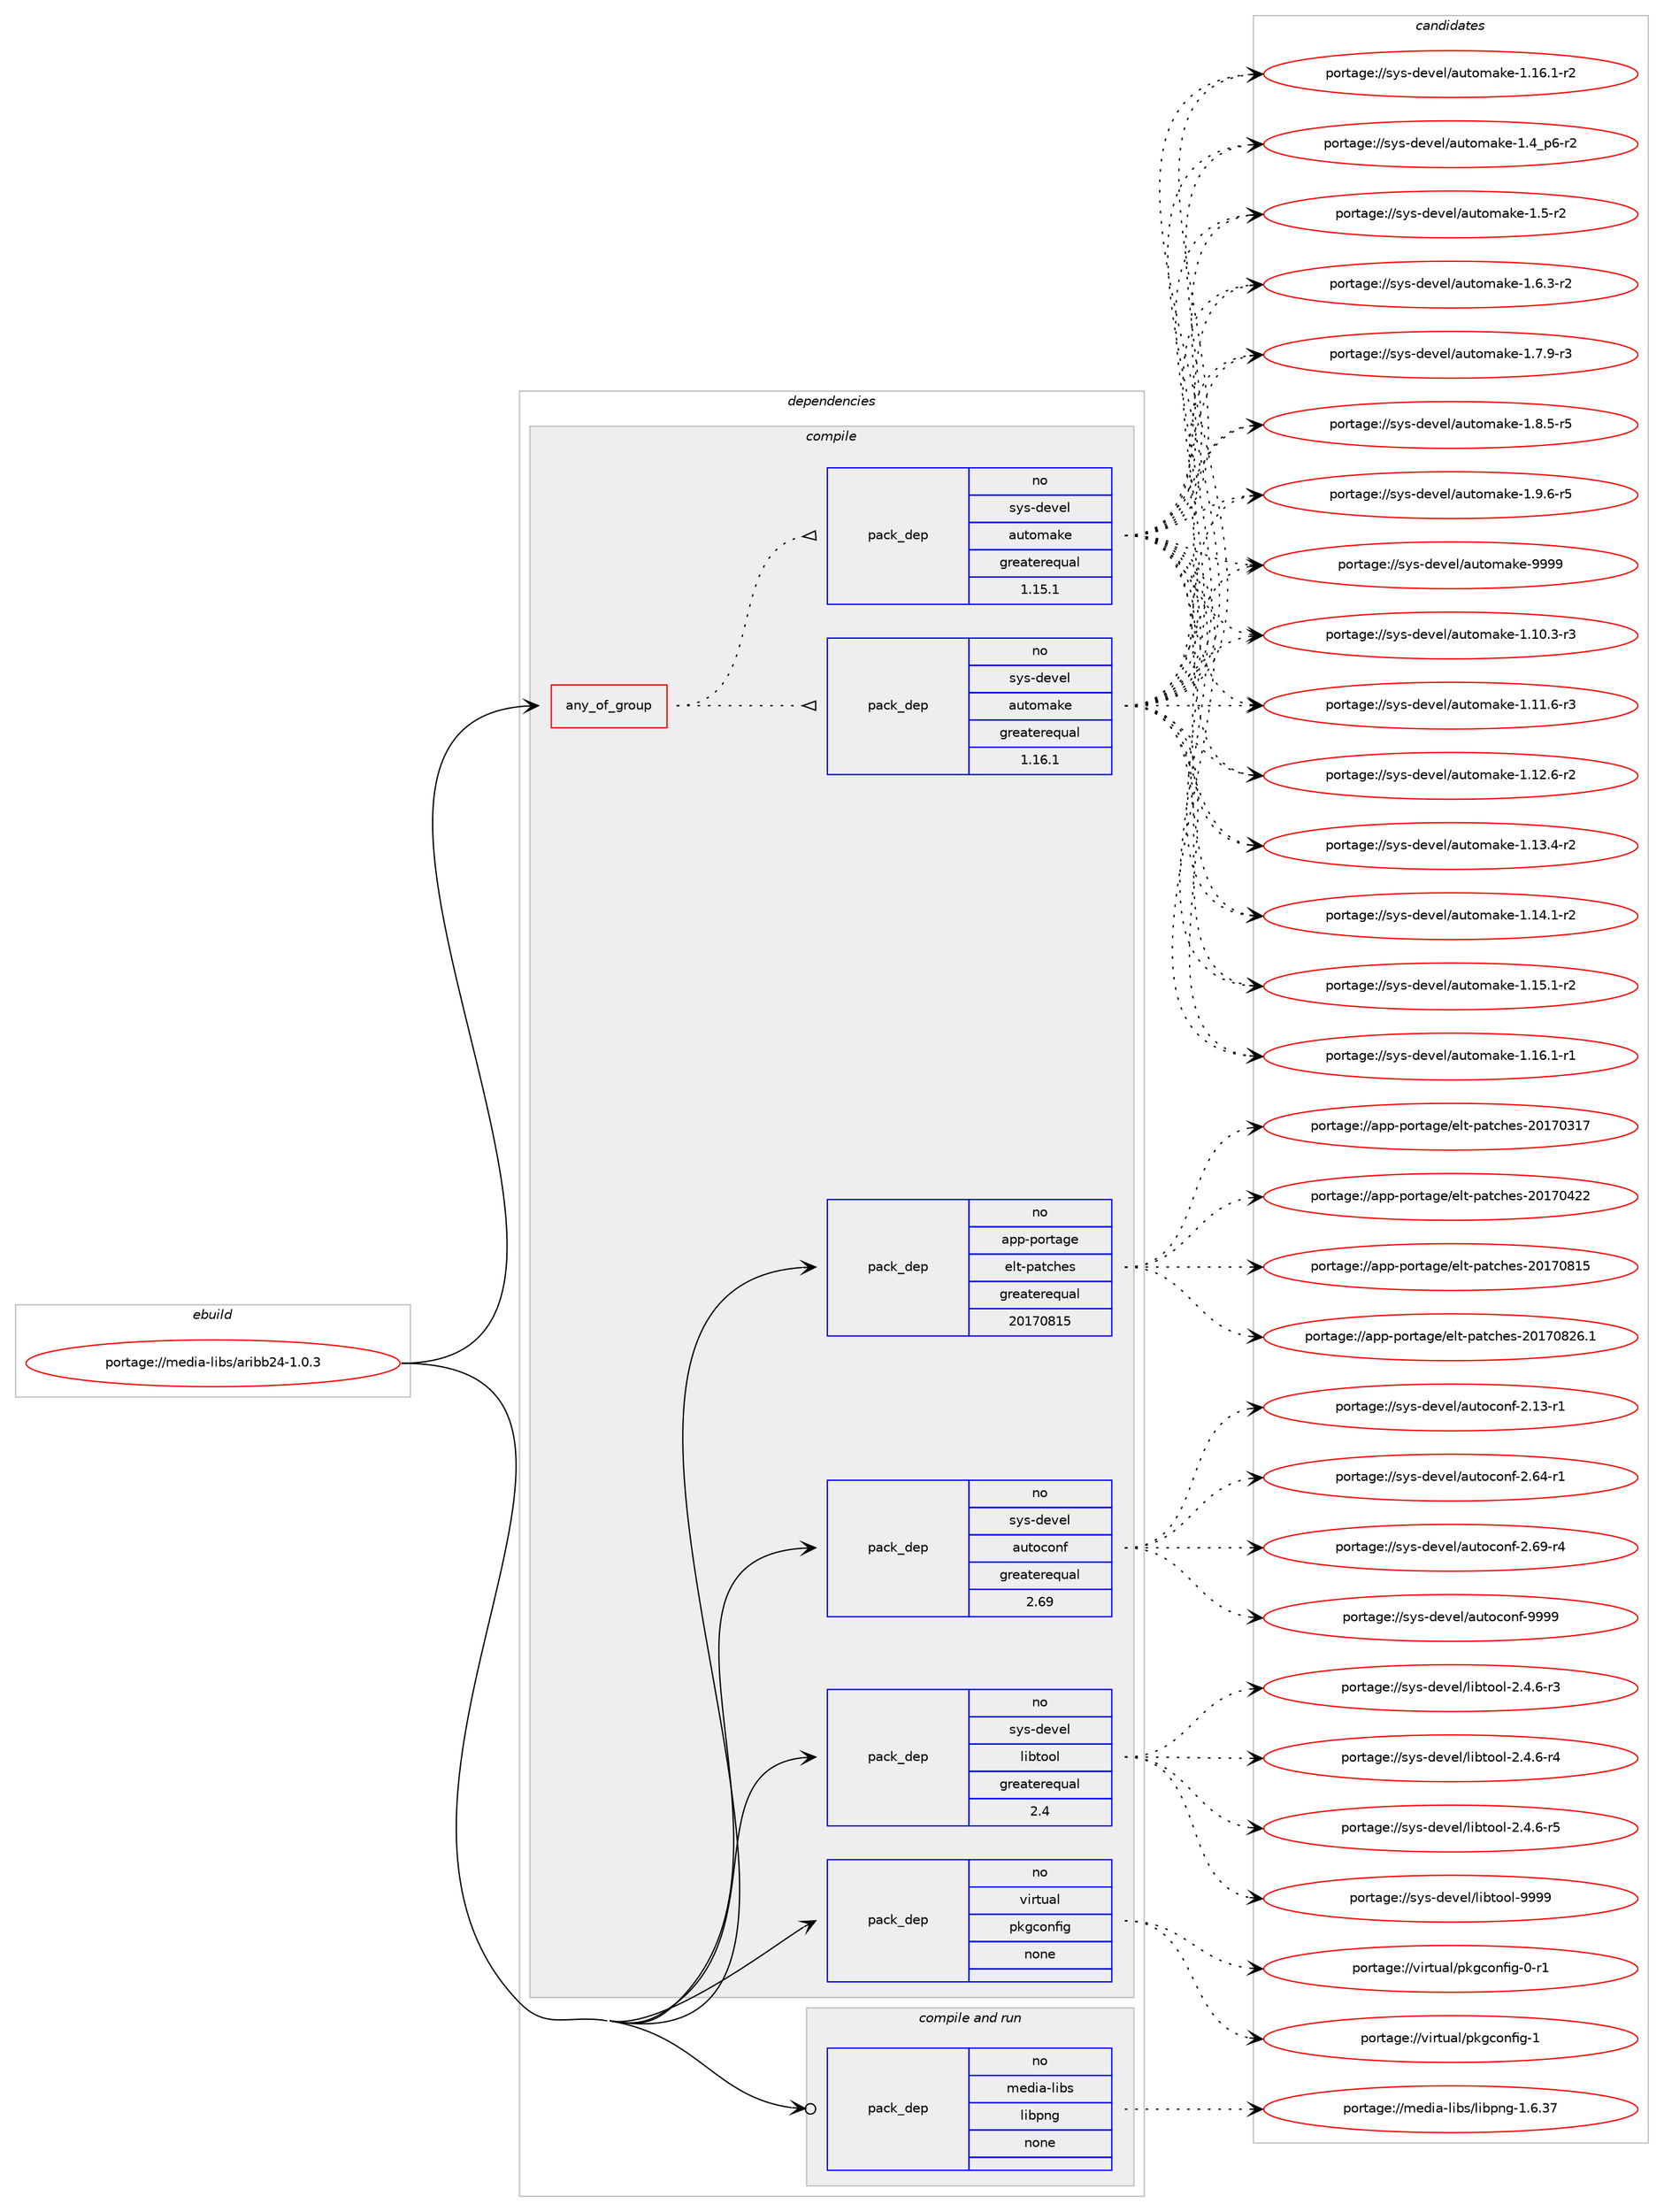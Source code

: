 digraph prolog {

# *************
# Graph options
# *************

newrank=true;
concentrate=true;
compound=true;
graph [rankdir=LR,fontname=Helvetica,fontsize=10,ranksep=1.5];#, ranksep=2.5, nodesep=0.2];
edge  [arrowhead=vee];
node  [fontname=Helvetica,fontsize=10];

# **********
# The ebuild
# **********

subgraph cluster_leftcol {
color=gray;
rank=same;
label=<<i>ebuild</i>>;
id [label="portage://media-libs/aribb24-1.0.3", color=red, width=4, href="../media-libs/aribb24-1.0.3.svg"];
}

# ****************
# The dependencies
# ****************

subgraph cluster_midcol {
color=gray;
label=<<i>dependencies</i>>;
subgraph cluster_compile {
fillcolor="#eeeeee";
style=filled;
label=<<i>compile</i>>;
subgraph any4999 {
dependency317335 [label=<<TABLE BORDER="0" CELLBORDER="1" CELLSPACING="0" CELLPADDING="4"><TR><TD CELLPADDING="10">any_of_group</TD></TR></TABLE>>, shape=none, color=red];subgraph pack233064 {
dependency317336 [label=<<TABLE BORDER="0" CELLBORDER="1" CELLSPACING="0" CELLPADDING="4" WIDTH="220"><TR><TD ROWSPAN="6" CELLPADDING="30">pack_dep</TD></TR><TR><TD WIDTH="110">no</TD></TR><TR><TD>sys-devel</TD></TR><TR><TD>automake</TD></TR><TR><TD>greaterequal</TD></TR><TR><TD>1.16.1</TD></TR></TABLE>>, shape=none, color=blue];
}
dependency317335:e -> dependency317336:w [weight=20,style="dotted",arrowhead="oinv"];
subgraph pack233065 {
dependency317337 [label=<<TABLE BORDER="0" CELLBORDER="1" CELLSPACING="0" CELLPADDING="4" WIDTH="220"><TR><TD ROWSPAN="6" CELLPADDING="30">pack_dep</TD></TR><TR><TD WIDTH="110">no</TD></TR><TR><TD>sys-devel</TD></TR><TR><TD>automake</TD></TR><TR><TD>greaterequal</TD></TR><TR><TD>1.15.1</TD></TR></TABLE>>, shape=none, color=blue];
}
dependency317335:e -> dependency317337:w [weight=20,style="dotted",arrowhead="oinv"];
}
id:e -> dependency317335:w [weight=20,style="solid",arrowhead="vee"];
subgraph pack233066 {
dependency317338 [label=<<TABLE BORDER="0" CELLBORDER="1" CELLSPACING="0" CELLPADDING="4" WIDTH="220"><TR><TD ROWSPAN="6" CELLPADDING="30">pack_dep</TD></TR><TR><TD WIDTH="110">no</TD></TR><TR><TD>app-portage</TD></TR><TR><TD>elt-patches</TD></TR><TR><TD>greaterequal</TD></TR><TR><TD>20170815</TD></TR></TABLE>>, shape=none, color=blue];
}
id:e -> dependency317338:w [weight=20,style="solid",arrowhead="vee"];
subgraph pack233067 {
dependency317339 [label=<<TABLE BORDER="0" CELLBORDER="1" CELLSPACING="0" CELLPADDING="4" WIDTH="220"><TR><TD ROWSPAN="6" CELLPADDING="30">pack_dep</TD></TR><TR><TD WIDTH="110">no</TD></TR><TR><TD>sys-devel</TD></TR><TR><TD>autoconf</TD></TR><TR><TD>greaterequal</TD></TR><TR><TD>2.69</TD></TR></TABLE>>, shape=none, color=blue];
}
id:e -> dependency317339:w [weight=20,style="solid",arrowhead="vee"];
subgraph pack233068 {
dependency317340 [label=<<TABLE BORDER="0" CELLBORDER="1" CELLSPACING="0" CELLPADDING="4" WIDTH="220"><TR><TD ROWSPAN="6" CELLPADDING="30">pack_dep</TD></TR><TR><TD WIDTH="110">no</TD></TR><TR><TD>sys-devel</TD></TR><TR><TD>libtool</TD></TR><TR><TD>greaterequal</TD></TR><TR><TD>2.4</TD></TR></TABLE>>, shape=none, color=blue];
}
id:e -> dependency317340:w [weight=20,style="solid",arrowhead="vee"];
subgraph pack233069 {
dependency317341 [label=<<TABLE BORDER="0" CELLBORDER="1" CELLSPACING="0" CELLPADDING="4" WIDTH="220"><TR><TD ROWSPAN="6" CELLPADDING="30">pack_dep</TD></TR><TR><TD WIDTH="110">no</TD></TR><TR><TD>virtual</TD></TR><TR><TD>pkgconfig</TD></TR><TR><TD>none</TD></TR><TR><TD></TD></TR></TABLE>>, shape=none, color=blue];
}
id:e -> dependency317341:w [weight=20,style="solid",arrowhead="vee"];
}
subgraph cluster_compileandrun {
fillcolor="#eeeeee";
style=filled;
label=<<i>compile and run</i>>;
subgraph pack233070 {
dependency317342 [label=<<TABLE BORDER="0" CELLBORDER="1" CELLSPACING="0" CELLPADDING="4" WIDTH="220"><TR><TD ROWSPAN="6" CELLPADDING="30">pack_dep</TD></TR><TR><TD WIDTH="110">no</TD></TR><TR><TD>media-libs</TD></TR><TR><TD>libpng</TD></TR><TR><TD>none</TD></TR><TR><TD></TD></TR></TABLE>>, shape=none, color=blue];
}
id:e -> dependency317342:w [weight=20,style="solid",arrowhead="odotvee"];
}
subgraph cluster_run {
fillcolor="#eeeeee";
style=filled;
label=<<i>run</i>>;
}
}

# **************
# The candidates
# **************

subgraph cluster_choices {
rank=same;
color=gray;
label=<<i>candidates</i>>;

subgraph choice233064 {
color=black;
nodesep=1;
choiceportage11512111545100101118101108479711711611110997107101454946494846514511451 [label="portage://sys-devel/automake-1.10.3-r3", color=red, width=4,href="../sys-devel/automake-1.10.3-r3.svg"];
choiceportage11512111545100101118101108479711711611110997107101454946494946544511451 [label="portage://sys-devel/automake-1.11.6-r3", color=red, width=4,href="../sys-devel/automake-1.11.6-r3.svg"];
choiceportage11512111545100101118101108479711711611110997107101454946495046544511450 [label="portage://sys-devel/automake-1.12.6-r2", color=red, width=4,href="../sys-devel/automake-1.12.6-r2.svg"];
choiceportage11512111545100101118101108479711711611110997107101454946495146524511450 [label="portage://sys-devel/automake-1.13.4-r2", color=red, width=4,href="../sys-devel/automake-1.13.4-r2.svg"];
choiceportage11512111545100101118101108479711711611110997107101454946495246494511450 [label="portage://sys-devel/automake-1.14.1-r2", color=red, width=4,href="../sys-devel/automake-1.14.1-r2.svg"];
choiceportage11512111545100101118101108479711711611110997107101454946495346494511450 [label="portage://sys-devel/automake-1.15.1-r2", color=red, width=4,href="../sys-devel/automake-1.15.1-r2.svg"];
choiceportage11512111545100101118101108479711711611110997107101454946495446494511449 [label="portage://sys-devel/automake-1.16.1-r1", color=red, width=4,href="../sys-devel/automake-1.16.1-r1.svg"];
choiceportage11512111545100101118101108479711711611110997107101454946495446494511450 [label="portage://sys-devel/automake-1.16.1-r2", color=red, width=4,href="../sys-devel/automake-1.16.1-r2.svg"];
choiceportage115121115451001011181011084797117116111109971071014549465295112544511450 [label="portage://sys-devel/automake-1.4_p6-r2", color=red, width=4,href="../sys-devel/automake-1.4_p6-r2.svg"];
choiceportage11512111545100101118101108479711711611110997107101454946534511450 [label="portage://sys-devel/automake-1.5-r2", color=red, width=4,href="../sys-devel/automake-1.5-r2.svg"];
choiceportage115121115451001011181011084797117116111109971071014549465446514511450 [label="portage://sys-devel/automake-1.6.3-r2", color=red, width=4,href="../sys-devel/automake-1.6.3-r2.svg"];
choiceportage115121115451001011181011084797117116111109971071014549465546574511451 [label="portage://sys-devel/automake-1.7.9-r3", color=red, width=4,href="../sys-devel/automake-1.7.9-r3.svg"];
choiceportage115121115451001011181011084797117116111109971071014549465646534511453 [label="portage://sys-devel/automake-1.8.5-r5", color=red, width=4,href="../sys-devel/automake-1.8.5-r5.svg"];
choiceportage115121115451001011181011084797117116111109971071014549465746544511453 [label="portage://sys-devel/automake-1.9.6-r5", color=red, width=4,href="../sys-devel/automake-1.9.6-r5.svg"];
choiceportage115121115451001011181011084797117116111109971071014557575757 [label="portage://sys-devel/automake-9999", color=red, width=4,href="../sys-devel/automake-9999.svg"];
dependency317336:e -> choiceportage11512111545100101118101108479711711611110997107101454946494846514511451:w [style=dotted,weight="100"];
dependency317336:e -> choiceportage11512111545100101118101108479711711611110997107101454946494946544511451:w [style=dotted,weight="100"];
dependency317336:e -> choiceportage11512111545100101118101108479711711611110997107101454946495046544511450:w [style=dotted,weight="100"];
dependency317336:e -> choiceportage11512111545100101118101108479711711611110997107101454946495146524511450:w [style=dotted,weight="100"];
dependency317336:e -> choiceportage11512111545100101118101108479711711611110997107101454946495246494511450:w [style=dotted,weight="100"];
dependency317336:e -> choiceportage11512111545100101118101108479711711611110997107101454946495346494511450:w [style=dotted,weight="100"];
dependency317336:e -> choiceportage11512111545100101118101108479711711611110997107101454946495446494511449:w [style=dotted,weight="100"];
dependency317336:e -> choiceportage11512111545100101118101108479711711611110997107101454946495446494511450:w [style=dotted,weight="100"];
dependency317336:e -> choiceportage115121115451001011181011084797117116111109971071014549465295112544511450:w [style=dotted,weight="100"];
dependency317336:e -> choiceportage11512111545100101118101108479711711611110997107101454946534511450:w [style=dotted,weight="100"];
dependency317336:e -> choiceportage115121115451001011181011084797117116111109971071014549465446514511450:w [style=dotted,weight="100"];
dependency317336:e -> choiceportage115121115451001011181011084797117116111109971071014549465546574511451:w [style=dotted,weight="100"];
dependency317336:e -> choiceportage115121115451001011181011084797117116111109971071014549465646534511453:w [style=dotted,weight="100"];
dependency317336:e -> choiceportage115121115451001011181011084797117116111109971071014549465746544511453:w [style=dotted,weight="100"];
dependency317336:e -> choiceportage115121115451001011181011084797117116111109971071014557575757:w [style=dotted,weight="100"];
}
subgraph choice233065 {
color=black;
nodesep=1;
choiceportage11512111545100101118101108479711711611110997107101454946494846514511451 [label="portage://sys-devel/automake-1.10.3-r3", color=red, width=4,href="../sys-devel/automake-1.10.3-r3.svg"];
choiceportage11512111545100101118101108479711711611110997107101454946494946544511451 [label="portage://sys-devel/automake-1.11.6-r3", color=red, width=4,href="../sys-devel/automake-1.11.6-r3.svg"];
choiceportage11512111545100101118101108479711711611110997107101454946495046544511450 [label="portage://sys-devel/automake-1.12.6-r2", color=red, width=4,href="../sys-devel/automake-1.12.6-r2.svg"];
choiceportage11512111545100101118101108479711711611110997107101454946495146524511450 [label="portage://sys-devel/automake-1.13.4-r2", color=red, width=4,href="../sys-devel/automake-1.13.4-r2.svg"];
choiceportage11512111545100101118101108479711711611110997107101454946495246494511450 [label="portage://sys-devel/automake-1.14.1-r2", color=red, width=4,href="../sys-devel/automake-1.14.1-r2.svg"];
choiceportage11512111545100101118101108479711711611110997107101454946495346494511450 [label="portage://sys-devel/automake-1.15.1-r2", color=red, width=4,href="../sys-devel/automake-1.15.1-r2.svg"];
choiceportage11512111545100101118101108479711711611110997107101454946495446494511449 [label="portage://sys-devel/automake-1.16.1-r1", color=red, width=4,href="../sys-devel/automake-1.16.1-r1.svg"];
choiceportage11512111545100101118101108479711711611110997107101454946495446494511450 [label="portage://sys-devel/automake-1.16.1-r2", color=red, width=4,href="../sys-devel/automake-1.16.1-r2.svg"];
choiceportage115121115451001011181011084797117116111109971071014549465295112544511450 [label="portage://sys-devel/automake-1.4_p6-r2", color=red, width=4,href="../sys-devel/automake-1.4_p6-r2.svg"];
choiceportage11512111545100101118101108479711711611110997107101454946534511450 [label="portage://sys-devel/automake-1.5-r2", color=red, width=4,href="../sys-devel/automake-1.5-r2.svg"];
choiceportage115121115451001011181011084797117116111109971071014549465446514511450 [label="portage://sys-devel/automake-1.6.3-r2", color=red, width=4,href="../sys-devel/automake-1.6.3-r2.svg"];
choiceportage115121115451001011181011084797117116111109971071014549465546574511451 [label="portage://sys-devel/automake-1.7.9-r3", color=red, width=4,href="../sys-devel/automake-1.7.9-r3.svg"];
choiceportage115121115451001011181011084797117116111109971071014549465646534511453 [label="portage://sys-devel/automake-1.8.5-r5", color=red, width=4,href="../sys-devel/automake-1.8.5-r5.svg"];
choiceportage115121115451001011181011084797117116111109971071014549465746544511453 [label="portage://sys-devel/automake-1.9.6-r5", color=red, width=4,href="../sys-devel/automake-1.9.6-r5.svg"];
choiceportage115121115451001011181011084797117116111109971071014557575757 [label="portage://sys-devel/automake-9999", color=red, width=4,href="../sys-devel/automake-9999.svg"];
dependency317337:e -> choiceportage11512111545100101118101108479711711611110997107101454946494846514511451:w [style=dotted,weight="100"];
dependency317337:e -> choiceportage11512111545100101118101108479711711611110997107101454946494946544511451:w [style=dotted,weight="100"];
dependency317337:e -> choiceportage11512111545100101118101108479711711611110997107101454946495046544511450:w [style=dotted,weight="100"];
dependency317337:e -> choiceportage11512111545100101118101108479711711611110997107101454946495146524511450:w [style=dotted,weight="100"];
dependency317337:e -> choiceportage11512111545100101118101108479711711611110997107101454946495246494511450:w [style=dotted,weight="100"];
dependency317337:e -> choiceportage11512111545100101118101108479711711611110997107101454946495346494511450:w [style=dotted,weight="100"];
dependency317337:e -> choiceportage11512111545100101118101108479711711611110997107101454946495446494511449:w [style=dotted,weight="100"];
dependency317337:e -> choiceportage11512111545100101118101108479711711611110997107101454946495446494511450:w [style=dotted,weight="100"];
dependency317337:e -> choiceportage115121115451001011181011084797117116111109971071014549465295112544511450:w [style=dotted,weight="100"];
dependency317337:e -> choiceportage11512111545100101118101108479711711611110997107101454946534511450:w [style=dotted,weight="100"];
dependency317337:e -> choiceportage115121115451001011181011084797117116111109971071014549465446514511450:w [style=dotted,weight="100"];
dependency317337:e -> choiceportage115121115451001011181011084797117116111109971071014549465546574511451:w [style=dotted,weight="100"];
dependency317337:e -> choiceportage115121115451001011181011084797117116111109971071014549465646534511453:w [style=dotted,weight="100"];
dependency317337:e -> choiceportage115121115451001011181011084797117116111109971071014549465746544511453:w [style=dotted,weight="100"];
dependency317337:e -> choiceportage115121115451001011181011084797117116111109971071014557575757:w [style=dotted,weight="100"];
}
subgraph choice233066 {
color=black;
nodesep=1;
choiceportage97112112451121111141169710310147101108116451129711699104101115455048495548514955 [label="portage://app-portage/elt-patches-20170317", color=red, width=4,href="../app-portage/elt-patches-20170317.svg"];
choiceportage97112112451121111141169710310147101108116451129711699104101115455048495548525050 [label="portage://app-portage/elt-patches-20170422", color=red, width=4,href="../app-portage/elt-patches-20170422.svg"];
choiceportage97112112451121111141169710310147101108116451129711699104101115455048495548564953 [label="portage://app-portage/elt-patches-20170815", color=red, width=4,href="../app-portage/elt-patches-20170815.svg"];
choiceportage971121124511211111411697103101471011081164511297116991041011154550484955485650544649 [label="portage://app-portage/elt-patches-20170826.1", color=red, width=4,href="../app-portage/elt-patches-20170826.1.svg"];
dependency317338:e -> choiceportage97112112451121111141169710310147101108116451129711699104101115455048495548514955:w [style=dotted,weight="100"];
dependency317338:e -> choiceportage97112112451121111141169710310147101108116451129711699104101115455048495548525050:w [style=dotted,weight="100"];
dependency317338:e -> choiceportage97112112451121111141169710310147101108116451129711699104101115455048495548564953:w [style=dotted,weight="100"];
dependency317338:e -> choiceportage971121124511211111411697103101471011081164511297116991041011154550484955485650544649:w [style=dotted,weight="100"];
}
subgraph choice233067 {
color=black;
nodesep=1;
choiceportage1151211154510010111810110847971171161119911111010245504649514511449 [label="portage://sys-devel/autoconf-2.13-r1", color=red, width=4,href="../sys-devel/autoconf-2.13-r1.svg"];
choiceportage1151211154510010111810110847971171161119911111010245504654524511449 [label="portage://sys-devel/autoconf-2.64-r1", color=red, width=4,href="../sys-devel/autoconf-2.64-r1.svg"];
choiceportage1151211154510010111810110847971171161119911111010245504654574511452 [label="portage://sys-devel/autoconf-2.69-r4", color=red, width=4,href="../sys-devel/autoconf-2.69-r4.svg"];
choiceportage115121115451001011181011084797117116111991111101024557575757 [label="portage://sys-devel/autoconf-9999", color=red, width=4,href="../sys-devel/autoconf-9999.svg"];
dependency317339:e -> choiceportage1151211154510010111810110847971171161119911111010245504649514511449:w [style=dotted,weight="100"];
dependency317339:e -> choiceportage1151211154510010111810110847971171161119911111010245504654524511449:w [style=dotted,weight="100"];
dependency317339:e -> choiceportage1151211154510010111810110847971171161119911111010245504654574511452:w [style=dotted,weight="100"];
dependency317339:e -> choiceportage115121115451001011181011084797117116111991111101024557575757:w [style=dotted,weight="100"];
}
subgraph choice233068 {
color=black;
nodesep=1;
choiceportage1151211154510010111810110847108105981161111111084550465246544511451 [label="portage://sys-devel/libtool-2.4.6-r3", color=red, width=4,href="../sys-devel/libtool-2.4.6-r3.svg"];
choiceportage1151211154510010111810110847108105981161111111084550465246544511452 [label="portage://sys-devel/libtool-2.4.6-r4", color=red, width=4,href="../sys-devel/libtool-2.4.6-r4.svg"];
choiceportage1151211154510010111810110847108105981161111111084550465246544511453 [label="portage://sys-devel/libtool-2.4.6-r5", color=red, width=4,href="../sys-devel/libtool-2.4.6-r5.svg"];
choiceportage1151211154510010111810110847108105981161111111084557575757 [label="portage://sys-devel/libtool-9999", color=red, width=4,href="../sys-devel/libtool-9999.svg"];
dependency317340:e -> choiceportage1151211154510010111810110847108105981161111111084550465246544511451:w [style=dotted,weight="100"];
dependency317340:e -> choiceportage1151211154510010111810110847108105981161111111084550465246544511452:w [style=dotted,weight="100"];
dependency317340:e -> choiceportage1151211154510010111810110847108105981161111111084550465246544511453:w [style=dotted,weight="100"];
dependency317340:e -> choiceportage1151211154510010111810110847108105981161111111084557575757:w [style=dotted,weight="100"];
}
subgraph choice233069 {
color=black;
nodesep=1;
choiceportage11810511411611797108471121071039911111010210510345484511449 [label="portage://virtual/pkgconfig-0-r1", color=red, width=4,href="../virtual/pkgconfig-0-r1.svg"];
choiceportage1181051141161179710847112107103991111101021051034549 [label="portage://virtual/pkgconfig-1", color=red, width=4,href="../virtual/pkgconfig-1.svg"];
dependency317341:e -> choiceportage11810511411611797108471121071039911111010210510345484511449:w [style=dotted,weight="100"];
dependency317341:e -> choiceportage1181051141161179710847112107103991111101021051034549:w [style=dotted,weight="100"];
}
subgraph choice233070 {
color=black;
nodesep=1;
choiceportage109101100105974510810598115471081059811211010345494654465155 [label="portage://media-libs/libpng-1.6.37", color=red, width=4,href="../media-libs/libpng-1.6.37.svg"];
dependency317342:e -> choiceportage109101100105974510810598115471081059811211010345494654465155:w [style=dotted,weight="100"];
}
}

}

